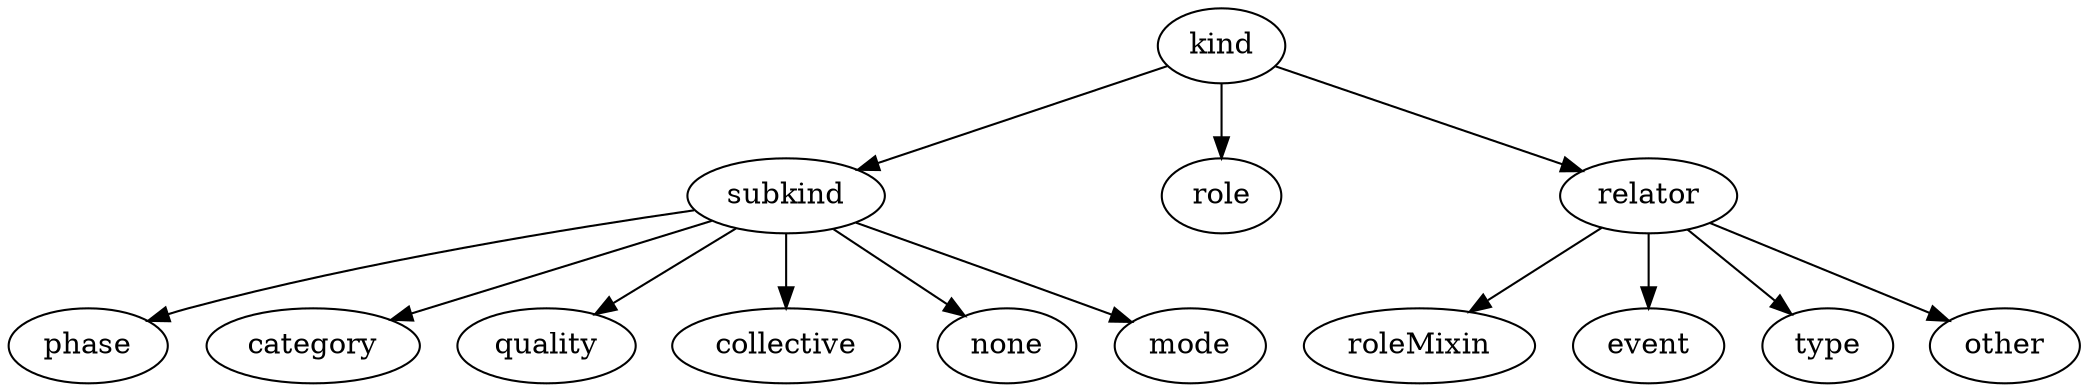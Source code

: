 strict digraph  {
kind;
subkind;
role;
relator;
phase;
category;
quality;
collective;
none;
mode;
roleMixin;
event;
type;
other;
kind -> subkind;
kind -> role;
kind -> relator;
subkind -> phase;
subkind -> category;
subkind -> quality;
subkind -> collective;
subkind -> none;
subkind -> mode;
relator -> roleMixin;
relator -> event;
relator -> type;
relator -> other;
}
